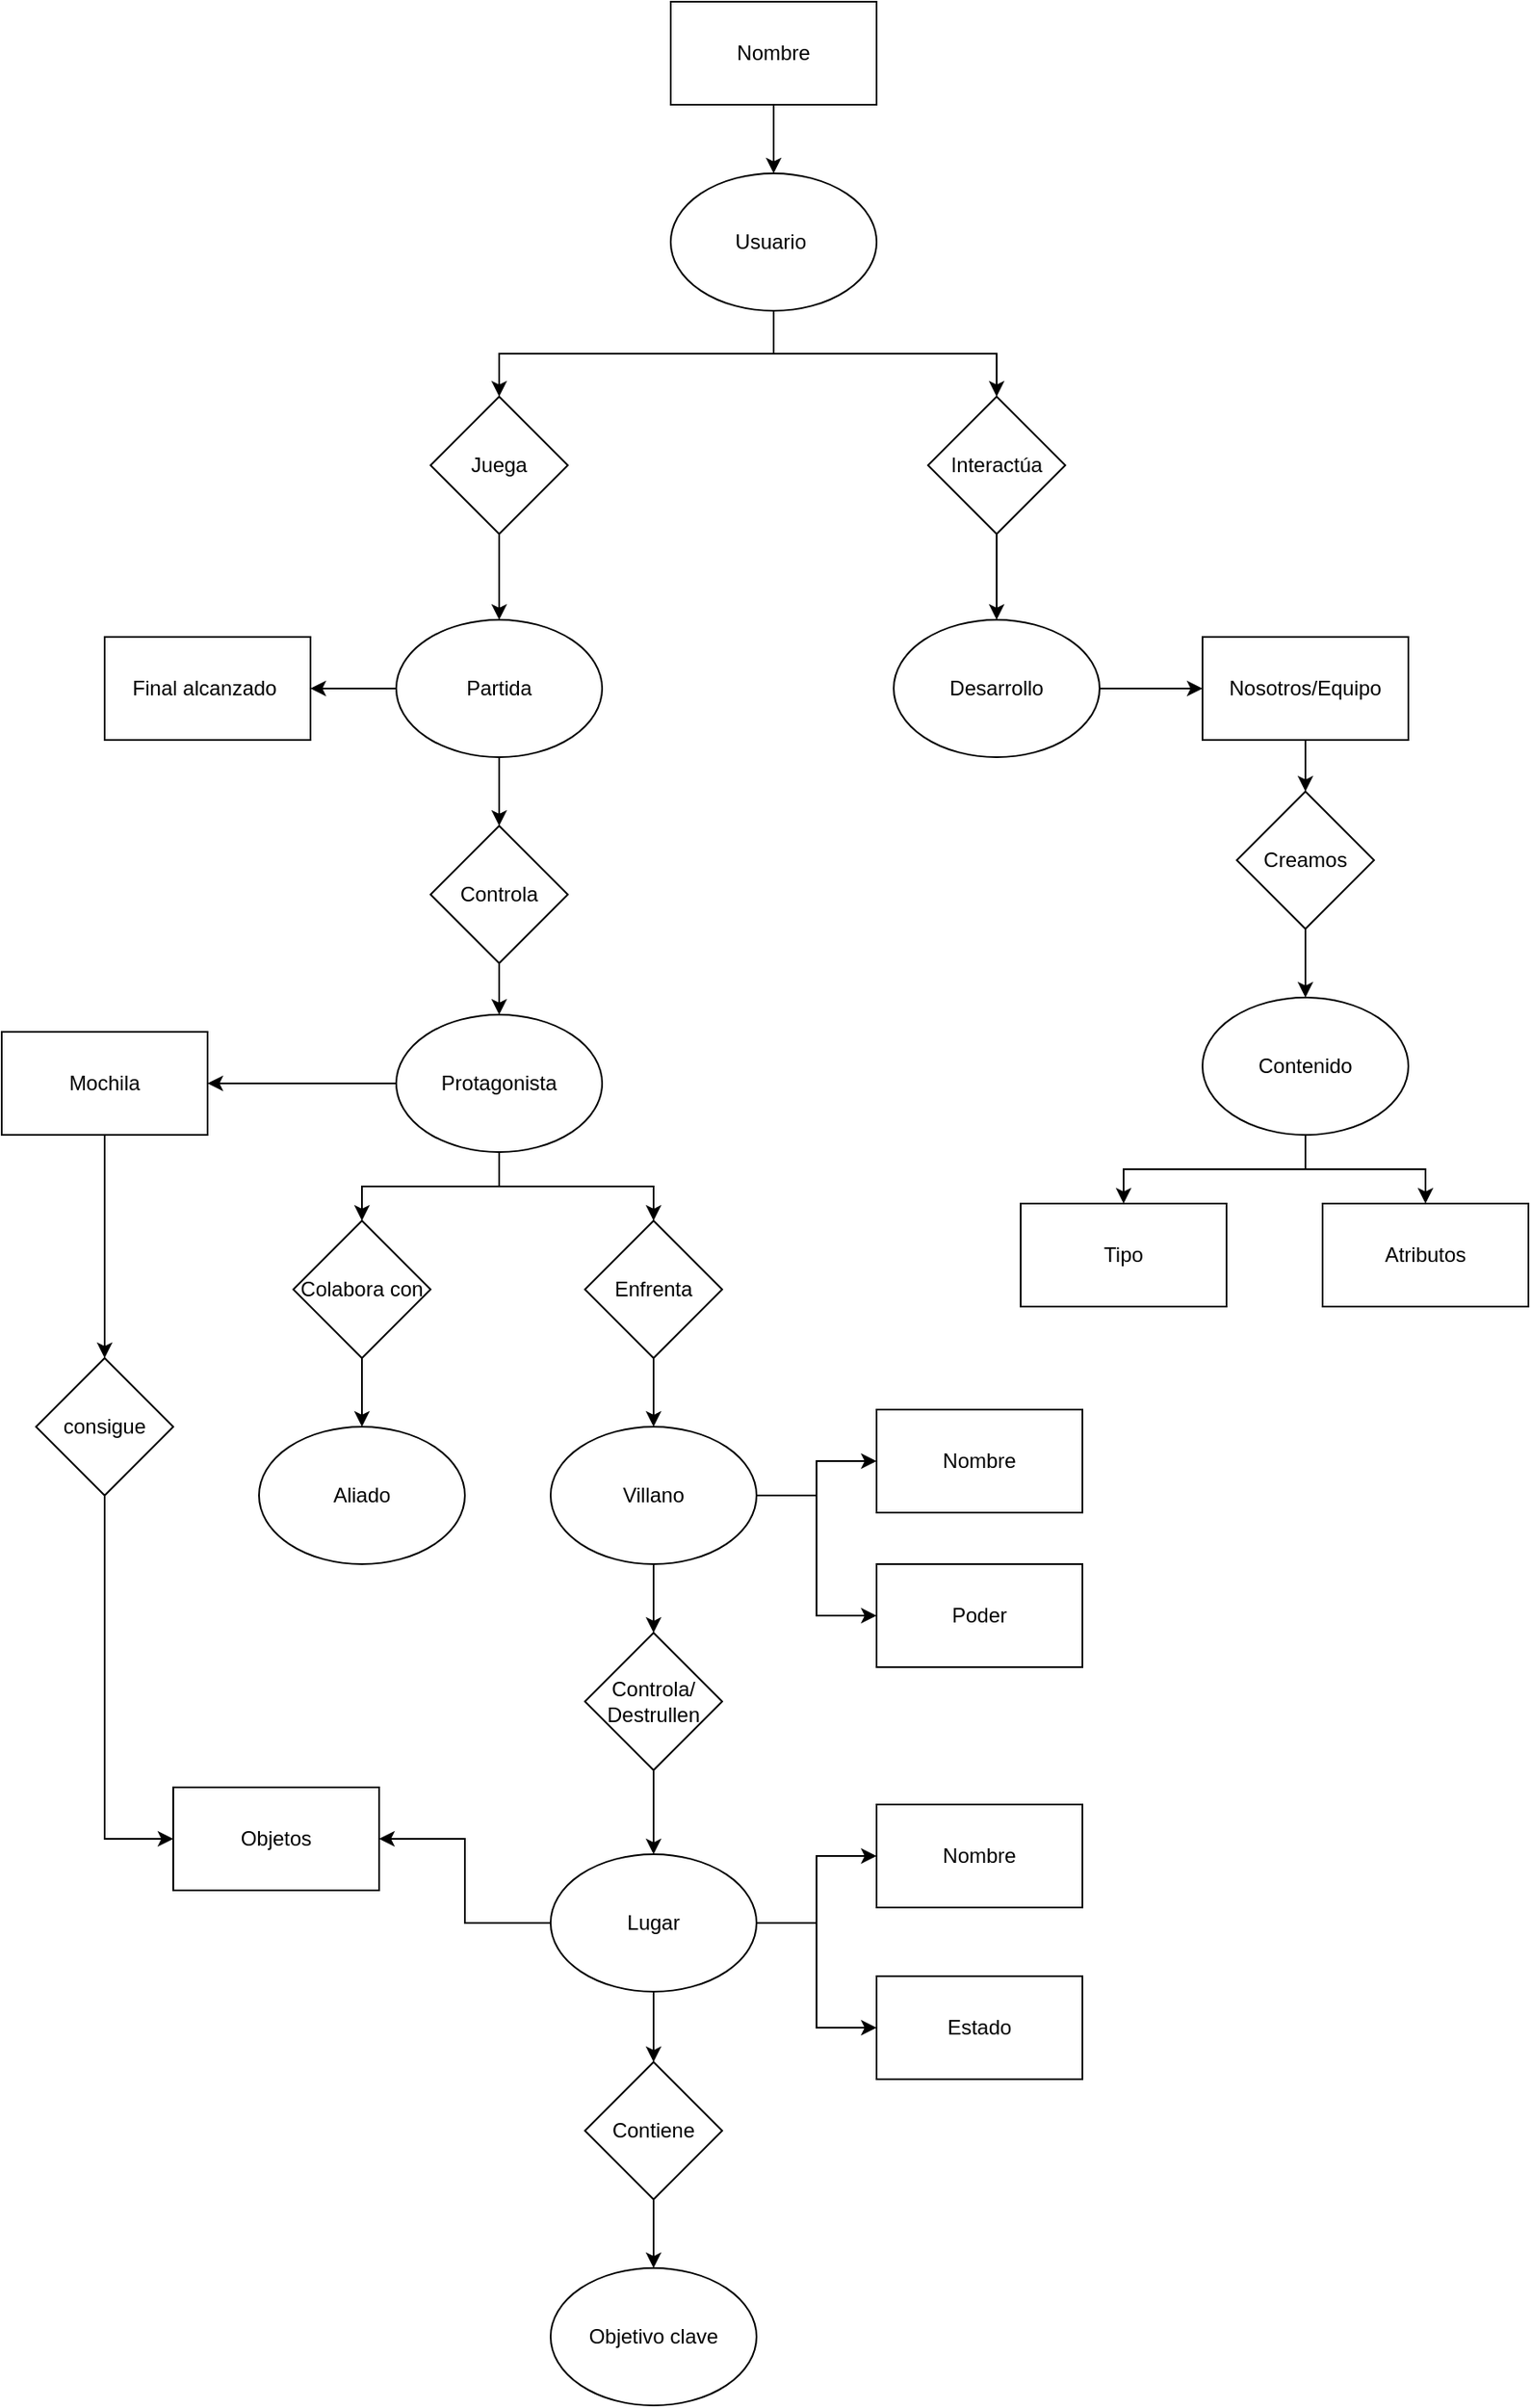 <mxfile version="27.0.9">
  <diagram name="Página-1" id="eqw94FW6iioMq22LxLIP">
    <mxGraphModel dx="2325" dy="727" grid="1" gridSize="10" guides="1" tooltips="1" connect="1" arrows="1" fold="1" page="1" pageScale="1" pageWidth="827" pageHeight="1169" math="0" shadow="0">
      <root>
        <mxCell id="0" />
        <mxCell id="1" parent="0" />
        <mxCell id="WWHfHFTnjNYMHQGQq1q6-8" style="edgeStyle=orthogonalEdgeStyle;rounded=0;orthogonalLoop=1;jettySize=auto;html=1;exitX=0.5;exitY=1;exitDx=0;exitDy=0;entryX=0.5;entryY=0;entryDx=0;entryDy=0;" parent="1" source="WWHfHFTnjNYMHQGQq1q6-1" target="WWHfHFTnjNYMHQGQq1q6-7" edge="1">
          <mxGeometry relative="1" as="geometry" />
        </mxCell>
        <mxCell id="WWHfHFTnjNYMHQGQq1q6-17" style="edgeStyle=orthogonalEdgeStyle;rounded=0;orthogonalLoop=1;jettySize=auto;html=1;exitX=0.5;exitY=1;exitDx=0;exitDy=0;entryX=0.5;entryY=0;entryDx=0;entryDy=0;" parent="1" source="WWHfHFTnjNYMHQGQq1q6-1" target="WWHfHFTnjNYMHQGQq1q6-16" edge="1">
          <mxGeometry relative="1" as="geometry" />
        </mxCell>
        <mxCell id="WWHfHFTnjNYMHQGQq1q6-1" value="Usuario&amp;nbsp;" style="ellipse;whiteSpace=wrap;html=1;" parent="1" vertex="1">
          <mxGeometry x="210" y="190" width="120" height="80" as="geometry" />
        </mxCell>
        <mxCell id="WWHfHFTnjNYMHQGQq1q6-11" style="edgeStyle=orthogonalEdgeStyle;rounded=0;orthogonalLoop=1;jettySize=auto;html=1;exitX=0;exitY=0.5;exitDx=0;exitDy=0;entryX=1;entryY=0.5;entryDx=0;entryDy=0;" parent="1" source="WWHfHFTnjNYMHQGQq1q6-2" target="WWHfHFTnjNYMHQGQq1q6-10" edge="1">
          <mxGeometry relative="1" as="geometry" />
        </mxCell>
        <mxCell id="WWHfHFTnjNYMHQGQq1q6-13" style="edgeStyle=orthogonalEdgeStyle;rounded=0;orthogonalLoop=1;jettySize=auto;html=1;exitX=0.5;exitY=1;exitDx=0;exitDy=0;entryX=0.5;entryY=0;entryDx=0;entryDy=0;" parent="1" source="WWHfHFTnjNYMHQGQq1q6-2" target="WWHfHFTnjNYMHQGQq1q6-12" edge="1">
          <mxGeometry relative="1" as="geometry" />
        </mxCell>
        <mxCell id="WWHfHFTnjNYMHQGQq1q6-2" value="Partida" style="ellipse;whiteSpace=wrap;html=1;" parent="1" vertex="1">
          <mxGeometry x="50" y="450" width="120" height="80" as="geometry" />
        </mxCell>
        <mxCell id="WWHfHFTnjNYMHQGQq1q6-5" style="edgeStyle=orthogonalEdgeStyle;rounded=0;orthogonalLoop=1;jettySize=auto;html=1;exitX=0.5;exitY=1;exitDx=0;exitDy=0;entryX=0.5;entryY=0;entryDx=0;entryDy=0;" parent="1" source="WWHfHFTnjNYMHQGQq1q6-3" target="WWHfHFTnjNYMHQGQq1q6-1" edge="1">
          <mxGeometry relative="1" as="geometry" />
        </mxCell>
        <mxCell id="WWHfHFTnjNYMHQGQq1q6-3" value="Nombre" style="rounded=0;whiteSpace=wrap;html=1;" parent="1" vertex="1">
          <mxGeometry x="210" y="90" width="120" height="60" as="geometry" />
        </mxCell>
        <mxCell id="WWHfHFTnjNYMHQGQq1q6-9" style="edgeStyle=orthogonalEdgeStyle;rounded=0;orthogonalLoop=1;jettySize=auto;html=1;exitX=0.5;exitY=1;exitDx=0;exitDy=0;entryX=0.5;entryY=0;entryDx=0;entryDy=0;" parent="1" source="WWHfHFTnjNYMHQGQq1q6-7" target="WWHfHFTnjNYMHQGQq1q6-2" edge="1">
          <mxGeometry relative="1" as="geometry" />
        </mxCell>
        <mxCell id="WWHfHFTnjNYMHQGQq1q6-7" value="Juega" style="rhombus;whiteSpace=wrap;html=1;" parent="1" vertex="1">
          <mxGeometry x="70" y="320" width="80" height="80" as="geometry" />
        </mxCell>
        <mxCell id="WWHfHFTnjNYMHQGQq1q6-10" value="Final alcanzado&amp;nbsp;" style="rounded=0;whiteSpace=wrap;html=1;" parent="1" vertex="1">
          <mxGeometry x="-120" y="460" width="120" height="60" as="geometry" />
        </mxCell>
        <mxCell id="WWHfHFTnjNYMHQGQq1q6-15" style="edgeStyle=orthogonalEdgeStyle;rounded=0;orthogonalLoop=1;jettySize=auto;html=1;exitX=0.5;exitY=1;exitDx=0;exitDy=0;entryX=0.5;entryY=0;entryDx=0;entryDy=0;" parent="1" source="WWHfHFTnjNYMHQGQq1q6-12" target="WWHfHFTnjNYMHQGQq1q6-14" edge="1">
          <mxGeometry relative="1" as="geometry" />
        </mxCell>
        <mxCell id="WWHfHFTnjNYMHQGQq1q6-12" value="Controla" style="rhombus;whiteSpace=wrap;html=1;" parent="1" vertex="1">
          <mxGeometry x="70" y="570" width="80" height="80" as="geometry" />
        </mxCell>
        <mxCell id="WWHfHFTnjNYMHQGQq1q6-37" style="edgeStyle=orthogonalEdgeStyle;rounded=0;orthogonalLoop=1;jettySize=auto;html=1;exitX=0.5;exitY=1;exitDx=0;exitDy=0;entryX=0.5;entryY=0;entryDx=0;entryDy=0;" parent="1" source="WWHfHFTnjNYMHQGQq1q6-14" target="WWHfHFTnjNYMHQGQq1q6-36" edge="1">
          <mxGeometry relative="1" as="geometry" />
        </mxCell>
        <mxCell id="WWHfHFTnjNYMHQGQq1q6-39" style="edgeStyle=orthogonalEdgeStyle;rounded=0;orthogonalLoop=1;jettySize=auto;html=1;exitX=0.5;exitY=1;exitDx=0;exitDy=0;entryX=0.5;entryY=0;entryDx=0;entryDy=0;" parent="1" source="WWHfHFTnjNYMHQGQq1q6-14" target="WWHfHFTnjNYMHQGQq1q6-35" edge="1">
          <mxGeometry relative="1" as="geometry" />
        </mxCell>
        <mxCell id="jBKz5-UlQVV1Ge5dZHgK-4" style="edgeStyle=orthogonalEdgeStyle;rounded=0;orthogonalLoop=1;jettySize=auto;html=1;exitX=0;exitY=0.5;exitDx=0;exitDy=0;entryX=1;entryY=0.5;entryDx=0;entryDy=0;" edge="1" parent="1" source="WWHfHFTnjNYMHQGQq1q6-14" target="jBKz5-UlQVV1Ge5dZHgK-3">
          <mxGeometry relative="1" as="geometry" />
        </mxCell>
        <mxCell id="WWHfHFTnjNYMHQGQq1q6-14" value="Protagonista" style="ellipse;whiteSpace=wrap;html=1;" parent="1" vertex="1">
          <mxGeometry x="50" y="680" width="120" height="80" as="geometry" />
        </mxCell>
        <mxCell id="WWHfHFTnjNYMHQGQq1q6-19" style="edgeStyle=orthogonalEdgeStyle;rounded=0;orthogonalLoop=1;jettySize=auto;html=1;exitX=0.5;exitY=1;exitDx=0;exitDy=0;entryX=0.5;entryY=0;entryDx=0;entryDy=0;" parent="1" source="WWHfHFTnjNYMHQGQq1q6-16" target="WWHfHFTnjNYMHQGQq1q6-18" edge="1">
          <mxGeometry relative="1" as="geometry" />
        </mxCell>
        <mxCell id="WWHfHFTnjNYMHQGQq1q6-16" value="Interactúa" style="rhombus;whiteSpace=wrap;html=1;" parent="1" vertex="1">
          <mxGeometry x="360" y="320" width="80" height="80" as="geometry" />
        </mxCell>
        <mxCell id="WWHfHFTnjNYMHQGQq1q6-21" style="edgeStyle=orthogonalEdgeStyle;rounded=0;orthogonalLoop=1;jettySize=auto;html=1;exitX=1;exitY=0.5;exitDx=0;exitDy=0;entryX=0;entryY=0.5;entryDx=0;entryDy=0;" parent="1" source="WWHfHFTnjNYMHQGQq1q6-18" target="WWHfHFTnjNYMHQGQq1q6-20" edge="1">
          <mxGeometry relative="1" as="geometry" />
        </mxCell>
        <mxCell id="WWHfHFTnjNYMHQGQq1q6-18" value="Desarrollo" style="ellipse;whiteSpace=wrap;html=1;" parent="1" vertex="1">
          <mxGeometry x="340" y="450" width="120" height="80" as="geometry" />
        </mxCell>
        <mxCell id="WWHfHFTnjNYMHQGQq1q6-23" style="edgeStyle=orthogonalEdgeStyle;rounded=0;orthogonalLoop=1;jettySize=auto;html=1;exitX=0.5;exitY=1;exitDx=0;exitDy=0;entryX=0.5;entryY=0;entryDx=0;entryDy=0;" parent="1" source="WWHfHFTnjNYMHQGQq1q6-20" target="WWHfHFTnjNYMHQGQq1q6-22" edge="1">
          <mxGeometry relative="1" as="geometry" />
        </mxCell>
        <mxCell id="WWHfHFTnjNYMHQGQq1q6-20" value="Nosotros/Equipo" style="rounded=0;whiteSpace=wrap;html=1;" parent="1" vertex="1">
          <mxGeometry x="520" y="460" width="120" height="60" as="geometry" />
        </mxCell>
        <mxCell id="WWHfHFTnjNYMHQGQq1q6-28" style="edgeStyle=orthogonalEdgeStyle;rounded=0;orthogonalLoop=1;jettySize=auto;html=1;exitX=0.5;exitY=1;exitDx=0;exitDy=0;entryX=0.5;entryY=0;entryDx=0;entryDy=0;" parent="1" source="WWHfHFTnjNYMHQGQq1q6-22" target="WWHfHFTnjNYMHQGQq1q6-26" edge="1">
          <mxGeometry relative="1" as="geometry" />
        </mxCell>
        <mxCell id="WWHfHFTnjNYMHQGQq1q6-22" value="Creamos" style="rhombus;whiteSpace=wrap;html=1;" parent="1" vertex="1">
          <mxGeometry x="540" y="550" width="80" height="80" as="geometry" />
        </mxCell>
        <mxCell id="WWHfHFTnjNYMHQGQq1q6-31" style="edgeStyle=orthogonalEdgeStyle;rounded=0;orthogonalLoop=1;jettySize=auto;html=1;exitX=0.5;exitY=1;exitDx=0;exitDy=0;entryX=0.5;entryY=0;entryDx=0;entryDy=0;" parent="1" source="WWHfHFTnjNYMHQGQq1q6-26" target="WWHfHFTnjNYMHQGQq1q6-29" edge="1">
          <mxGeometry relative="1" as="geometry" />
        </mxCell>
        <mxCell id="WWHfHFTnjNYMHQGQq1q6-32" style="edgeStyle=orthogonalEdgeStyle;rounded=0;orthogonalLoop=1;jettySize=auto;html=1;exitX=0.5;exitY=1;exitDx=0;exitDy=0;entryX=0.5;entryY=0;entryDx=0;entryDy=0;" parent="1" source="WWHfHFTnjNYMHQGQq1q6-26" target="WWHfHFTnjNYMHQGQq1q6-30" edge="1">
          <mxGeometry relative="1" as="geometry" />
        </mxCell>
        <mxCell id="WWHfHFTnjNYMHQGQq1q6-26" value="Contenido" style="ellipse;whiteSpace=wrap;html=1;" parent="1" vertex="1">
          <mxGeometry x="520" y="670" width="120" height="80" as="geometry" />
        </mxCell>
        <mxCell id="WWHfHFTnjNYMHQGQq1q6-29" value="Tipo" style="rounded=0;whiteSpace=wrap;html=1;" parent="1" vertex="1">
          <mxGeometry x="414" y="790" width="120" height="60" as="geometry" />
        </mxCell>
        <mxCell id="WWHfHFTnjNYMHQGQq1q6-30" value="Atributos" style="rounded=0;whiteSpace=wrap;html=1;" parent="1" vertex="1">
          <mxGeometry x="590" y="790" width="120" height="60" as="geometry" />
        </mxCell>
        <mxCell id="WWHfHFTnjNYMHQGQq1q6-33" value="Aliado" style="ellipse;whiteSpace=wrap;html=1;" parent="1" vertex="1">
          <mxGeometry x="-30" y="920" width="120" height="80" as="geometry" />
        </mxCell>
        <mxCell id="WWHfHFTnjNYMHQGQq1q6-43" style="edgeStyle=orthogonalEdgeStyle;rounded=0;orthogonalLoop=1;jettySize=auto;html=1;exitX=1;exitY=0.5;exitDx=0;exitDy=0;entryX=0;entryY=0.5;entryDx=0;entryDy=0;" parent="1" source="WWHfHFTnjNYMHQGQq1q6-34" target="WWHfHFTnjNYMHQGQq1q6-41" edge="1">
          <mxGeometry relative="1" as="geometry" />
        </mxCell>
        <mxCell id="WWHfHFTnjNYMHQGQq1q6-44" style="edgeStyle=orthogonalEdgeStyle;rounded=0;orthogonalLoop=1;jettySize=auto;html=1;exitX=1;exitY=0.5;exitDx=0;exitDy=0;entryX=0;entryY=0.5;entryDx=0;entryDy=0;" parent="1" source="WWHfHFTnjNYMHQGQq1q6-34" target="WWHfHFTnjNYMHQGQq1q6-42" edge="1">
          <mxGeometry relative="1" as="geometry" />
        </mxCell>
        <mxCell id="WWHfHFTnjNYMHQGQq1q6-46" style="edgeStyle=orthogonalEdgeStyle;rounded=0;orthogonalLoop=1;jettySize=auto;html=1;exitX=0.5;exitY=1;exitDx=0;exitDy=0;entryX=0.5;entryY=0;entryDx=0;entryDy=0;" parent="1" source="WWHfHFTnjNYMHQGQq1q6-34" target="WWHfHFTnjNYMHQGQq1q6-45" edge="1">
          <mxGeometry relative="1" as="geometry" />
        </mxCell>
        <mxCell id="WWHfHFTnjNYMHQGQq1q6-34" value="Villano" style="ellipse;whiteSpace=wrap;html=1;" parent="1" vertex="1">
          <mxGeometry x="140" y="920" width="120" height="80" as="geometry" />
        </mxCell>
        <mxCell id="WWHfHFTnjNYMHQGQq1q6-40" style="edgeStyle=orthogonalEdgeStyle;rounded=0;orthogonalLoop=1;jettySize=auto;html=1;exitX=0.5;exitY=1;exitDx=0;exitDy=0;entryX=0.5;entryY=0;entryDx=0;entryDy=0;" parent="1" source="WWHfHFTnjNYMHQGQq1q6-35" target="WWHfHFTnjNYMHQGQq1q6-33" edge="1">
          <mxGeometry relative="1" as="geometry" />
        </mxCell>
        <mxCell id="WWHfHFTnjNYMHQGQq1q6-35" value="Colabora con" style="rhombus;whiteSpace=wrap;html=1;" parent="1" vertex="1">
          <mxGeometry x="-10" y="800" width="80" height="80" as="geometry" />
        </mxCell>
        <mxCell id="WWHfHFTnjNYMHQGQq1q6-38" style="edgeStyle=orthogonalEdgeStyle;rounded=0;orthogonalLoop=1;jettySize=auto;html=1;exitX=0.5;exitY=1;exitDx=0;exitDy=0;entryX=0.5;entryY=0;entryDx=0;entryDy=0;" parent="1" source="WWHfHFTnjNYMHQGQq1q6-36" target="WWHfHFTnjNYMHQGQq1q6-34" edge="1">
          <mxGeometry relative="1" as="geometry" />
        </mxCell>
        <mxCell id="WWHfHFTnjNYMHQGQq1q6-36" value="Enfrenta" style="rhombus;whiteSpace=wrap;html=1;" parent="1" vertex="1">
          <mxGeometry x="160" y="800" width="80" height="80" as="geometry" />
        </mxCell>
        <mxCell id="WWHfHFTnjNYMHQGQq1q6-41" value="Nombre" style="rounded=0;whiteSpace=wrap;html=1;" parent="1" vertex="1">
          <mxGeometry x="330" y="910" width="120" height="60" as="geometry" />
        </mxCell>
        <mxCell id="WWHfHFTnjNYMHQGQq1q6-42" value="Poder" style="rounded=0;whiteSpace=wrap;html=1;" parent="1" vertex="1">
          <mxGeometry x="330" y="1000" width="120" height="60" as="geometry" />
        </mxCell>
        <mxCell id="WWHfHFTnjNYMHQGQq1q6-48" style="edgeStyle=orthogonalEdgeStyle;rounded=0;orthogonalLoop=1;jettySize=auto;html=1;exitX=0.5;exitY=1;exitDx=0;exitDy=0;entryX=0.5;entryY=0;entryDx=0;entryDy=0;" parent="1" source="WWHfHFTnjNYMHQGQq1q6-45" target="WWHfHFTnjNYMHQGQq1q6-47" edge="1">
          <mxGeometry relative="1" as="geometry" />
        </mxCell>
        <mxCell id="WWHfHFTnjNYMHQGQq1q6-45" value="Controla/&lt;br&gt;Destrullen" style="rhombus;whiteSpace=wrap;html=1;" parent="1" vertex="1">
          <mxGeometry x="160" y="1040" width="80" height="80" as="geometry" />
        </mxCell>
        <mxCell id="WWHfHFTnjNYMHQGQq1q6-51" style="edgeStyle=orthogonalEdgeStyle;rounded=0;orthogonalLoop=1;jettySize=auto;html=1;exitX=1;exitY=0.5;exitDx=0;exitDy=0;entryX=0;entryY=0.5;entryDx=0;entryDy=0;" parent="1" source="WWHfHFTnjNYMHQGQq1q6-47" target="WWHfHFTnjNYMHQGQq1q6-49" edge="1">
          <mxGeometry relative="1" as="geometry" />
        </mxCell>
        <mxCell id="WWHfHFTnjNYMHQGQq1q6-52" style="edgeStyle=orthogonalEdgeStyle;rounded=0;orthogonalLoop=1;jettySize=auto;html=1;exitX=1;exitY=0.5;exitDx=0;exitDy=0;entryX=0;entryY=0.5;entryDx=0;entryDy=0;" parent="1" source="WWHfHFTnjNYMHQGQq1q6-47" target="WWHfHFTnjNYMHQGQq1q6-50" edge="1">
          <mxGeometry relative="1" as="geometry" />
        </mxCell>
        <mxCell id="WWHfHFTnjNYMHQGQq1q6-54" style="edgeStyle=orthogonalEdgeStyle;rounded=0;orthogonalLoop=1;jettySize=auto;html=1;exitX=0.5;exitY=1;exitDx=0;exitDy=0;entryX=0.5;entryY=0;entryDx=0;entryDy=0;" parent="1" source="WWHfHFTnjNYMHQGQq1q6-47" target="WWHfHFTnjNYMHQGQq1q6-53" edge="1">
          <mxGeometry relative="1" as="geometry" />
        </mxCell>
        <mxCell id="jBKz5-UlQVV1Ge5dZHgK-2" style="edgeStyle=orthogonalEdgeStyle;rounded=0;orthogonalLoop=1;jettySize=auto;html=1;exitX=0;exitY=0.5;exitDx=0;exitDy=0;entryX=1;entryY=0.5;entryDx=0;entryDy=0;" edge="1" parent="1" source="WWHfHFTnjNYMHQGQq1q6-47" target="jBKz5-UlQVV1Ge5dZHgK-1">
          <mxGeometry relative="1" as="geometry" />
        </mxCell>
        <mxCell id="WWHfHFTnjNYMHQGQq1q6-47" value="Lugar" style="ellipse;whiteSpace=wrap;html=1;" parent="1" vertex="1">
          <mxGeometry x="140" y="1169" width="120" height="80" as="geometry" />
        </mxCell>
        <mxCell id="WWHfHFTnjNYMHQGQq1q6-49" value="Nombre" style="rounded=0;whiteSpace=wrap;html=1;" parent="1" vertex="1">
          <mxGeometry x="330" y="1140" width="120" height="60" as="geometry" />
        </mxCell>
        <mxCell id="WWHfHFTnjNYMHQGQq1q6-50" value="Estado" style="rounded=0;whiteSpace=wrap;html=1;" parent="1" vertex="1">
          <mxGeometry x="330" y="1240" width="120" height="60" as="geometry" />
        </mxCell>
        <mxCell id="WWHfHFTnjNYMHQGQq1q6-56" style="edgeStyle=orthogonalEdgeStyle;rounded=0;orthogonalLoop=1;jettySize=auto;html=1;exitX=0.5;exitY=1;exitDx=0;exitDy=0;entryX=0.5;entryY=0;entryDx=0;entryDy=0;" parent="1" source="WWHfHFTnjNYMHQGQq1q6-53" target="WWHfHFTnjNYMHQGQq1q6-55" edge="1">
          <mxGeometry relative="1" as="geometry" />
        </mxCell>
        <mxCell id="WWHfHFTnjNYMHQGQq1q6-53" value="Contiene" style="rhombus;whiteSpace=wrap;html=1;" parent="1" vertex="1">
          <mxGeometry x="160" y="1290" width="80" height="80" as="geometry" />
        </mxCell>
        <mxCell id="WWHfHFTnjNYMHQGQq1q6-55" value="Objetivo clave" style="ellipse;whiteSpace=wrap;html=1;" parent="1" vertex="1">
          <mxGeometry x="140" y="1410" width="120" height="80" as="geometry" />
        </mxCell>
        <mxCell id="jBKz5-UlQVV1Ge5dZHgK-1" value="Objetos" style="rounded=0;whiteSpace=wrap;html=1;" vertex="1" parent="1">
          <mxGeometry x="-80" y="1130" width="120" height="60" as="geometry" />
        </mxCell>
        <mxCell id="jBKz5-UlQVV1Ge5dZHgK-6" style="edgeStyle=orthogonalEdgeStyle;rounded=0;orthogonalLoop=1;jettySize=auto;html=1;exitX=0.5;exitY=1;exitDx=0;exitDy=0;entryX=0.5;entryY=0;entryDx=0;entryDy=0;" edge="1" parent="1" source="jBKz5-UlQVV1Ge5dZHgK-3" target="jBKz5-UlQVV1Ge5dZHgK-5">
          <mxGeometry relative="1" as="geometry" />
        </mxCell>
        <mxCell id="jBKz5-UlQVV1Ge5dZHgK-3" value="Mochila" style="rounded=0;whiteSpace=wrap;html=1;" vertex="1" parent="1">
          <mxGeometry x="-180" y="690" width="120" height="60" as="geometry" />
        </mxCell>
        <mxCell id="jBKz5-UlQVV1Ge5dZHgK-7" style="edgeStyle=orthogonalEdgeStyle;rounded=0;orthogonalLoop=1;jettySize=auto;html=1;exitX=0.5;exitY=1;exitDx=0;exitDy=0;entryX=0;entryY=0.5;entryDx=0;entryDy=0;" edge="1" parent="1" source="jBKz5-UlQVV1Ge5dZHgK-5" target="jBKz5-UlQVV1Ge5dZHgK-1">
          <mxGeometry relative="1" as="geometry" />
        </mxCell>
        <mxCell id="jBKz5-UlQVV1Ge5dZHgK-5" value="consigue" style="rhombus;whiteSpace=wrap;html=1;" vertex="1" parent="1">
          <mxGeometry x="-160" y="880" width="80" height="80" as="geometry" />
        </mxCell>
      </root>
    </mxGraphModel>
  </diagram>
</mxfile>
